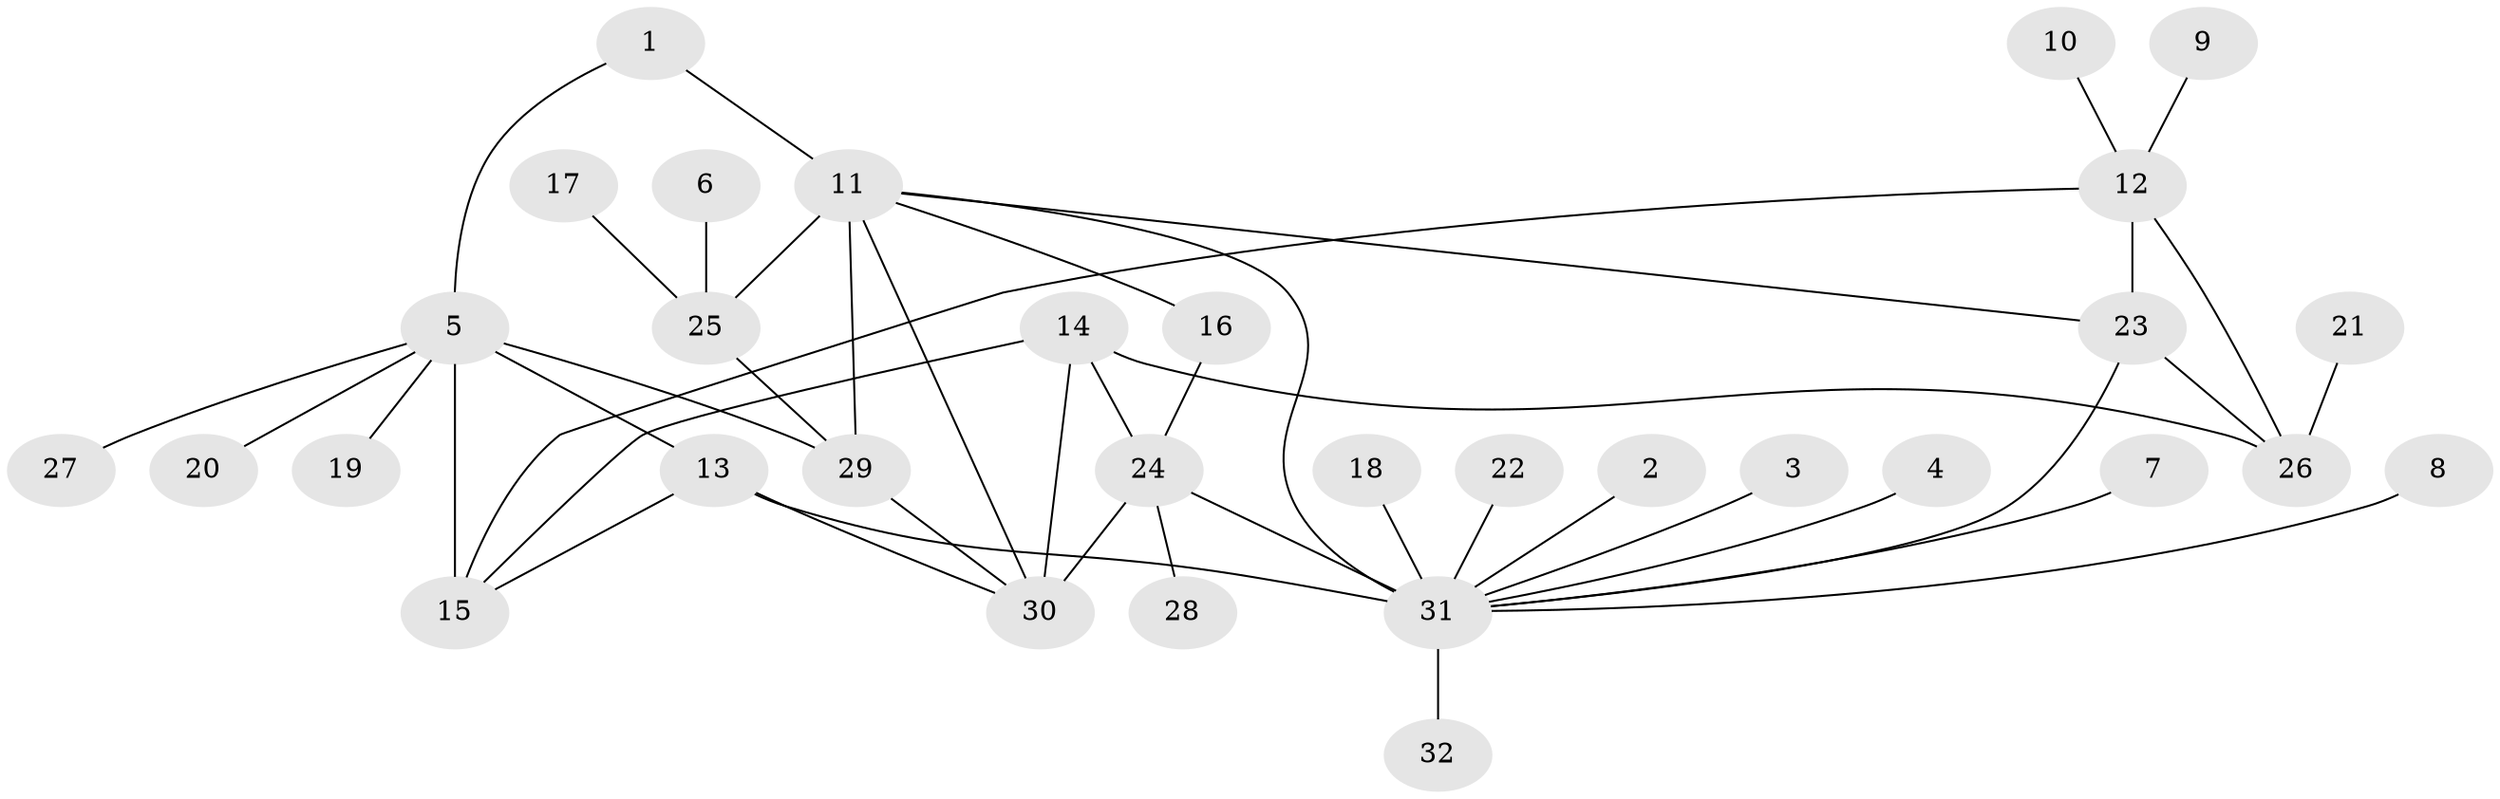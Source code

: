 // original degree distribution, {7: 0.0673076923076923, 10: 0.038461538461538464, 5: 0.038461538461538464, 6: 0.019230769230769232, 8: 0.028846153846153848, 11: 0.009615384615384616, 4: 0.04807692307692308, 9: 0.009615384615384616, 12: 0.009615384615384616, 1: 0.5769230769230769, 2: 0.14423076923076922, 3: 0.009615384615384616}
// Generated by graph-tools (version 1.1) at 2025/37/03/04/25 23:37:37]
// undirected, 32 vertices, 45 edges
graph export_dot {
  node [color=gray90,style=filled];
  1;
  2;
  3;
  4;
  5;
  6;
  7;
  8;
  9;
  10;
  11;
  12;
  13;
  14;
  15;
  16;
  17;
  18;
  19;
  20;
  21;
  22;
  23;
  24;
  25;
  26;
  27;
  28;
  29;
  30;
  31;
  32;
  1 -- 5 [weight=1.0];
  1 -- 11 [weight=1.0];
  2 -- 31 [weight=1.0];
  3 -- 31 [weight=1.0];
  4 -- 31 [weight=1.0];
  5 -- 13 [weight=1.0];
  5 -- 15 [weight=4.0];
  5 -- 19 [weight=1.0];
  5 -- 20 [weight=1.0];
  5 -- 27 [weight=1.0];
  5 -- 29 [weight=1.0];
  6 -- 25 [weight=1.0];
  7 -- 31 [weight=1.0];
  8 -- 31 [weight=1.0];
  9 -- 12 [weight=1.0];
  10 -- 12 [weight=1.0];
  11 -- 16 [weight=1.0];
  11 -- 23 [weight=1.0];
  11 -- 25 [weight=2.0];
  11 -- 29 [weight=4.0];
  11 -- 30 [weight=1.0];
  11 -- 31 [weight=1.0];
  12 -- 15 [weight=1.0];
  12 -- 23 [weight=3.0];
  12 -- 26 [weight=3.0];
  13 -- 15 [weight=1.0];
  13 -- 30 [weight=1.0];
  13 -- 31 [weight=4.0];
  14 -- 15 [weight=1.0];
  14 -- 24 [weight=3.0];
  14 -- 26 [weight=1.0];
  14 -- 30 [weight=3.0];
  16 -- 24 [weight=1.0];
  17 -- 25 [weight=1.0];
  18 -- 31 [weight=1.0];
  21 -- 26 [weight=1.0];
  22 -- 31 [weight=1.0];
  23 -- 26 [weight=1.0];
  23 -- 31 [weight=1.0];
  24 -- 28 [weight=1.0];
  24 -- 30 [weight=2.0];
  24 -- 31 [weight=1.0];
  25 -- 29 [weight=2.0];
  29 -- 30 [weight=1.0];
  31 -- 32 [weight=1.0];
}
